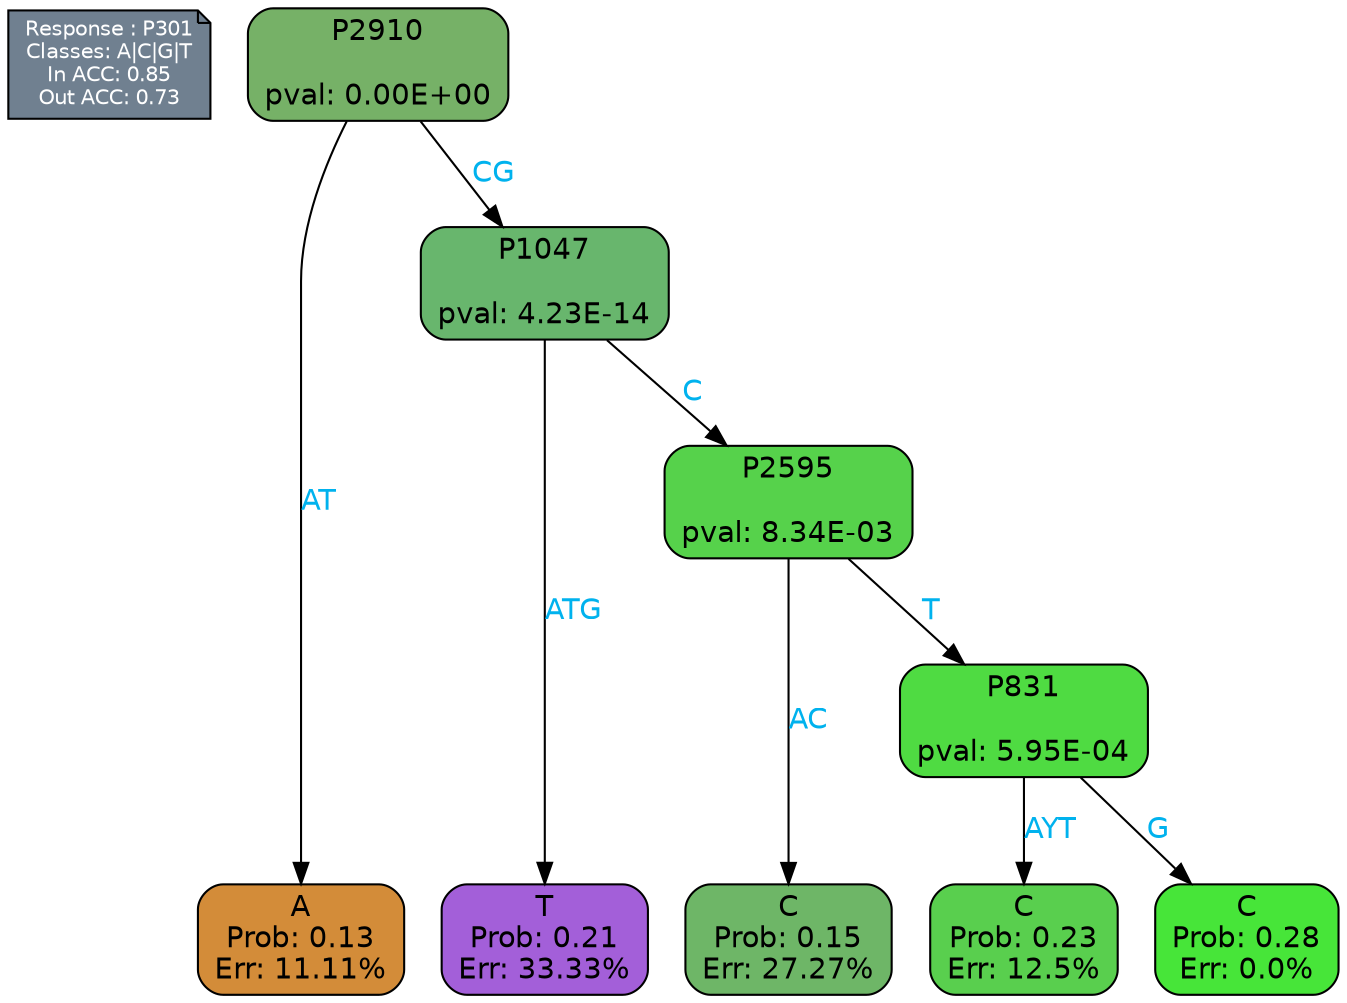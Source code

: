 digraph Tree {
node [shape=box, style="filled, rounded", color="black", fontname=helvetica] ;
graph [ranksep=equally, splines=polylines, bgcolor=transparent, dpi=600] ;
edge [fontname=helvetica] ;
LEGEND [label="Response : P301
Classes: A|C|G|T
In ACC: 0.85
Out ACC: 0.73
",shape=note,align=left,style=filled,fillcolor="slategray",fontcolor="white",fontsize=10];1 [label="P2910

pval: 0.00E+00", fillcolor="#76b167"] ;
2 [label="A
Prob: 0.13
Err: 11.11%", fillcolor="#d38c39"] ;
3 [label="P1047

pval: 4.23E-14", fillcolor="#68b66d"] ;
4 [label="T
Prob: 0.21
Err: 33.33%", fillcolor="#a35fd9"] ;
5 [label="P2595

pval: 8.34E-03", fillcolor="#56d24b"] ;
6 [label="C
Prob: 0.15
Err: 27.27%", fillcolor="#6eb667"] ;
7 [label="P831

pval: 5.95E-04", fillcolor="#4fdb42"] ;
8 [label="C
Prob: 0.23
Err: 12.5%", fillcolor="#59cf4e"] ;
9 [label="C
Prob: 0.28
Err: 0.0%", fillcolor="#47e539"] ;
1 -> 2 [label="AT",fontcolor=deepskyblue2] ;
1 -> 3 [label="CG",fontcolor=deepskyblue2] ;
3 -> 4 [label="ATG",fontcolor=deepskyblue2] ;
3 -> 5 [label="C",fontcolor=deepskyblue2] ;
5 -> 6 [label="AC",fontcolor=deepskyblue2] ;
5 -> 7 [label="T",fontcolor=deepskyblue2] ;
7 -> 8 [label="AYT",fontcolor=deepskyblue2] ;
7 -> 9 [label="G",fontcolor=deepskyblue2] ;
{rank = same; 2;4;6;8;9;}{rank = same; LEGEND;1;}}